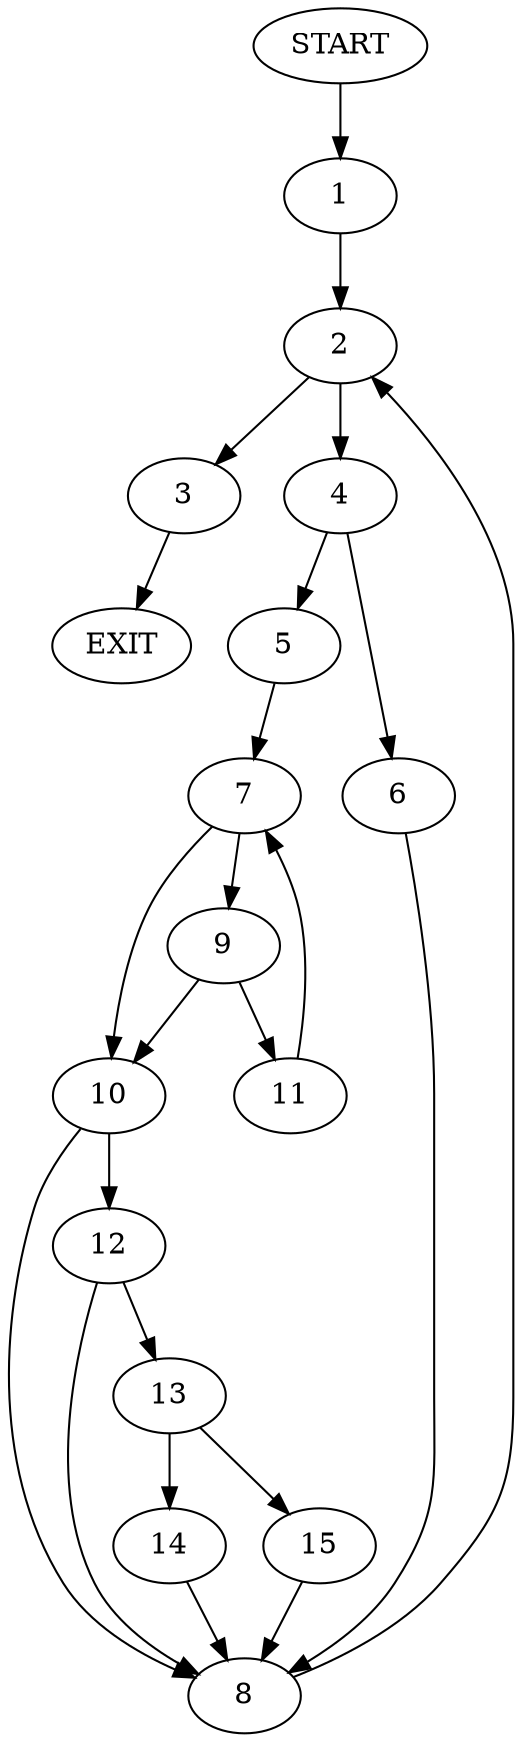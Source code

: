 digraph {
0 [label="START"]
16 [label="EXIT"]
0 -> 1
1 -> 2
2 -> 3
2 -> 4
3 -> 16
4 -> 5
4 -> 6
5 -> 7
6 -> 8
8 -> 2
7 -> 9
7 -> 10
9 -> 11
9 -> 10
10 -> 8
10 -> 12
11 -> 7
12 -> 13
12 -> 8
13 -> 14
13 -> 15
15 -> 8
14 -> 8
}
